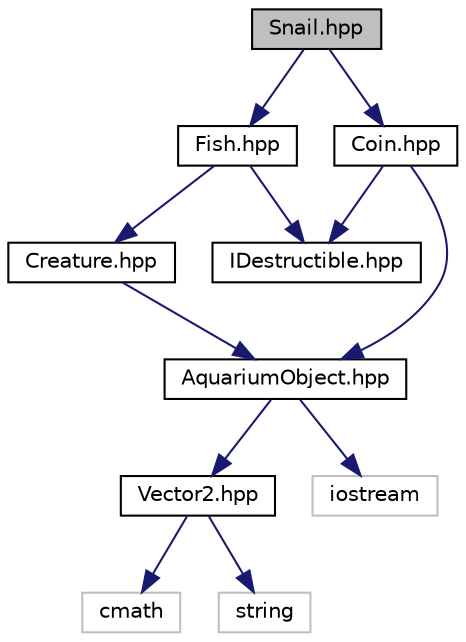 digraph "Snail.hpp"
{
  edge [fontname="Helvetica",fontsize="10",labelfontname="Helvetica",labelfontsize="10"];
  node [fontname="Helvetica",fontsize="10",shape=record];
  Node0 [label="Snail.hpp",height=0.2,width=0.4,color="black", fillcolor="grey75", style="filled", fontcolor="black"];
  Node0 -> Node1 [color="midnightblue",fontsize="10",style="solid",fontname="Helvetica"];
  Node1 [label="Fish.hpp",height=0.2,width=0.4,color="black", fillcolor="white", style="filled",URL="$_fish_8hpp.html"];
  Node1 -> Node2 [color="midnightblue",fontsize="10",style="solid",fontname="Helvetica"];
  Node2 [label="Creature.hpp",height=0.2,width=0.4,color="black", fillcolor="white", style="filled",URL="$_creature_8hpp.html"];
  Node2 -> Node3 [color="midnightblue",fontsize="10",style="solid",fontname="Helvetica"];
  Node3 [label="AquariumObject.hpp",height=0.2,width=0.4,color="black", fillcolor="white", style="filled",URL="$_aquarium_object_8hpp.html"];
  Node3 -> Node4 [color="midnightblue",fontsize="10",style="solid",fontname="Helvetica"];
  Node4 [label="Vector2.hpp",height=0.2,width=0.4,color="black", fillcolor="white", style="filled",URL="$_vector2_8hpp.html"];
  Node4 -> Node5 [color="midnightblue",fontsize="10",style="solid",fontname="Helvetica"];
  Node5 [label="cmath",height=0.2,width=0.4,color="grey75", fillcolor="white", style="filled"];
  Node4 -> Node6 [color="midnightblue",fontsize="10",style="solid",fontname="Helvetica"];
  Node6 [label="string",height=0.2,width=0.4,color="grey75", fillcolor="white", style="filled"];
  Node3 -> Node7 [color="midnightblue",fontsize="10",style="solid",fontname="Helvetica"];
  Node7 [label="iostream",height=0.2,width=0.4,color="grey75", fillcolor="white", style="filled"];
  Node1 -> Node8 [color="midnightblue",fontsize="10",style="solid",fontname="Helvetica"];
  Node8 [label="IDestructible.hpp",height=0.2,width=0.4,color="black", fillcolor="white", style="filled",URL="$_i_destructible_8hpp.html"];
  Node0 -> Node9 [color="midnightblue",fontsize="10",style="solid",fontname="Helvetica"];
  Node9 [label="Coin.hpp",height=0.2,width=0.4,color="black", fillcolor="white", style="filled",URL="$_coin_8hpp.html"];
  Node9 -> Node3 [color="midnightblue",fontsize="10",style="solid",fontname="Helvetica"];
  Node9 -> Node8 [color="midnightblue",fontsize="10",style="solid",fontname="Helvetica"];
}

